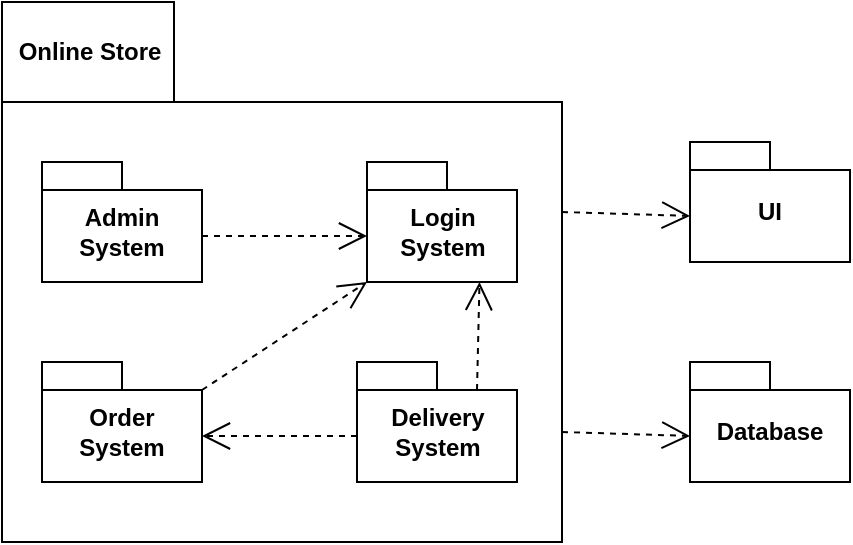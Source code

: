 <mxfile version="24.9.0">
  <diagram name="Страница — 1" id="fUiRY8uvFuXH1RG22WAE">
    <mxGraphModel dx="1434" dy="774" grid="1" gridSize="10" guides="1" tooltips="1" connect="1" arrows="1" fold="1" page="1" pageScale="1" pageWidth="827" pageHeight="1169" math="0" shadow="0">
      <root>
        <mxCell id="0" />
        <mxCell id="1" parent="0" />
        <mxCell id="kET8N2dNGv4NFIBZS3n7-1" value="" style="shape=folder;fontStyle=1;spacingTop=10;tabWidth=86;tabHeight=50;tabPosition=left;html=1;whiteSpace=wrap;" parent="1" vertex="1">
          <mxGeometry x="40" y="40" width="280" height="270" as="geometry" />
        </mxCell>
        <mxCell id="kET8N2dNGv4NFIBZS3n7-2" value="Order System" style="shape=folder;fontStyle=1;spacingTop=10;tabWidth=40;tabHeight=14;tabPosition=left;html=1;whiteSpace=wrap;" parent="1" vertex="1">
          <mxGeometry x="60" y="220" width="80" height="60" as="geometry" />
        </mxCell>
        <mxCell id="kET8N2dNGv4NFIBZS3n7-3" value="Admin System" style="shape=folder;fontStyle=1;spacingTop=10;tabWidth=40;tabHeight=14;tabPosition=left;html=1;whiteSpace=wrap;" parent="1" vertex="1">
          <mxGeometry x="60" y="120" width="80" height="60" as="geometry" />
        </mxCell>
        <mxCell id="kET8N2dNGv4NFIBZS3n7-4" value="Database" style="shape=folder;fontStyle=1;spacingTop=10;tabWidth=40;tabHeight=14;tabPosition=left;html=1;whiteSpace=wrap;" parent="1" vertex="1">
          <mxGeometry x="384" y="220" width="80" height="60" as="geometry" />
        </mxCell>
        <mxCell id="kET8N2dNGv4NFIBZS3n7-5" value="Delivery System" style="shape=folder;fontStyle=1;spacingTop=10;tabWidth=40;tabHeight=14;tabPosition=left;html=1;whiteSpace=wrap;" parent="1" vertex="1">
          <mxGeometry x="217.5" y="220" width="80" height="60" as="geometry" />
        </mxCell>
        <mxCell id="kET8N2dNGv4NFIBZS3n7-8" value="Login System" style="shape=folder;fontStyle=1;spacingTop=10;tabWidth=40;tabHeight=14;tabPosition=left;html=1;whiteSpace=wrap;" parent="1" vertex="1">
          <mxGeometry x="222.5" y="120" width="75" height="60" as="geometry" />
        </mxCell>
        <mxCell id="kET8N2dNGv4NFIBZS3n7-9" value="UI" style="shape=folder;fontStyle=1;spacingTop=10;tabWidth=40;tabHeight=14;tabPosition=left;html=1;whiteSpace=wrap;" parent="1" vertex="1">
          <mxGeometry x="384" y="110" width="80" height="60" as="geometry" />
        </mxCell>
        <mxCell id="kET8N2dNGv4NFIBZS3n7-10" value="&lt;span style=&quot;font-weight: 700;&quot;&gt;Online Store&lt;/span&gt;" style="text;html=1;align=center;verticalAlign=middle;whiteSpace=wrap;rounded=0;" parent="1" vertex="1">
          <mxGeometry x="46" y="50" width="76" height="30" as="geometry" />
        </mxCell>
        <mxCell id="kET8N2dNGv4NFIBZS3n7-11" value="" style="endArrow=open;endSize=12;dashed=1;html=1;rounded=0;exitX=0;exitY=0;exitDx=80;exitDy=37;exitPerimeter=0;entryX=0;entryY=0;entryDx=0;entryDy=37;entryPerimeter=0;" parent="1" source="kET8N2dNGv4NFIBZS3n7-3" target="kET8N2dNGv4NFIBZS3n7-8" edge="1">
          <mxGeometry width="160" relative="1" as="geometry">
            <mxPoint x="160" y="220" as="sourcePoint" />
            <mxPoint x="300" y="220" as="targetPoint" />
          </mxGeometry>
        </mxCell>
        <mxCell id="kET8N2dNGv4NFIBZS3n7-12" value="" style="endArrow=open;endSize=12;dashed=1;html=1;rounded=0;exitX=0;exitY=0;exitDx=60;exitDy=14;exitPerimeter=0;entryX=0.75;entryY=1;entryDx=0;entryDy=0;entryPerimeter=0;" parent="1" source="kET8N2dNGv4NFIBZS3n7-5" target="kET8N2dNGv4NFIBZS3n7-8" edge="1">
          <mxGeometry width="160" relative="1" as="geometry">
            <mxPoint x="310" y="210" as="sourcePoint" />
            <mxPoint x="393" y="210" as="targetPoint" />
          </mxGeometry>
        </mxCell>
        <mxCell id="kET8N2dNGv4NFIBZS3n7-13" value="" style="endArrow=open;endSize=12;dashed=1;html=1;rounded=0;exitX=0;exitY=0;exitDx=0;exitDy=37;exitPerimeter=0;entryX=0;entryY=0;entryDx=80;entryDy=37;entryPerimeter=0;" parent="1" source="kET8N2dNGv4NFIBZS3n7-5" target="kET8N2dNGv4NFIBZS3n7-2" edge="1">
          <mxGeometry width="160" relative="1" as="geometry">
            <mxPoint x="170" y="364" as="sourcePoint" />
            <mxPoint x="171" y="310" as="targetPoint" />
          </mxGeometry>
        </mxCell>
        <mxCell id="kET8N2dNGv4NFIBZS3n7-14" value="" style="endArrow=open;endSize=12;dashed=1;html=1;rounded=0;exitX=0;exitY=0;exitDx=80;exitDy=14;exitPerimeter=0;entryX=0;entryY=0;entryDx=0;entryDy=60;entryPerimeter=0;" parent="1" source="kET8N2dNGv4NFIBZS3n7-2" target="kET8N2dNGv4NFIBZS3n7-8" edge="1">
          <mxGeometry width="160" relative="1" as="geometry">
            <mxPoint x="217.5" y="330" as="sourcePoint" />
            <mxPoint x="139.5" y="330" as="targetPoint" />
          </mxGeometry>
        </mxCell>
        <mxCell id="kET8N2dNGv4NFIBZS3n7-15" value="" style="endArrow=open;endSize=12;dashed=1;html=1;rounded=0;exitX=0;exitY=0;exitDx=280;exitDy=105;exitPerimeter=0;entryX=0;entryY=0;entryDx=0;entryDy=37;entryPerimeter=0;" parent="1" source="kET8N2dNGv4NFIBZS3n7-1" target="kET8N2dNGv4NFIBZS3n7-9" edge="1">
          <mxGeometry width="160" relative="1" as="geometry">
            <mxPoint x="381" y="179" as="sourcePoint" />
            <mxPoint x="464" y="179" as="targetPoint" />
          </mxGeometry>
        </mxCell>
        <mxCell id="kET8N2dNGv4NFIBZS3n7-16" value="" style="endArrow=open;endSize=12;dashed=1;html=1;rounded=0;exitX=0;exitY=0;exitDx=280;exitDy=215;exitPerimeter=0;entryX=0;entryY=0;entryDx=0;entryDy=37;entryPerimeter=0;" parent="1" source="kET8N2dNGv4NFIBZS3n7-1" target="kET8N2dNGv4NFIBZS3n7-4" edge="1">
          <mxGeometry width="160" relative="1" as="geometry">
            <mxPoint x="360" y="260" as="sourcePoint" />
            <mxPoint x="424" y="262" as="targetPoint" />
          </mxGeometry>
        </mxCell>
      </root>
    </mxGraphModel>
  </diagram>
</mxfile>
